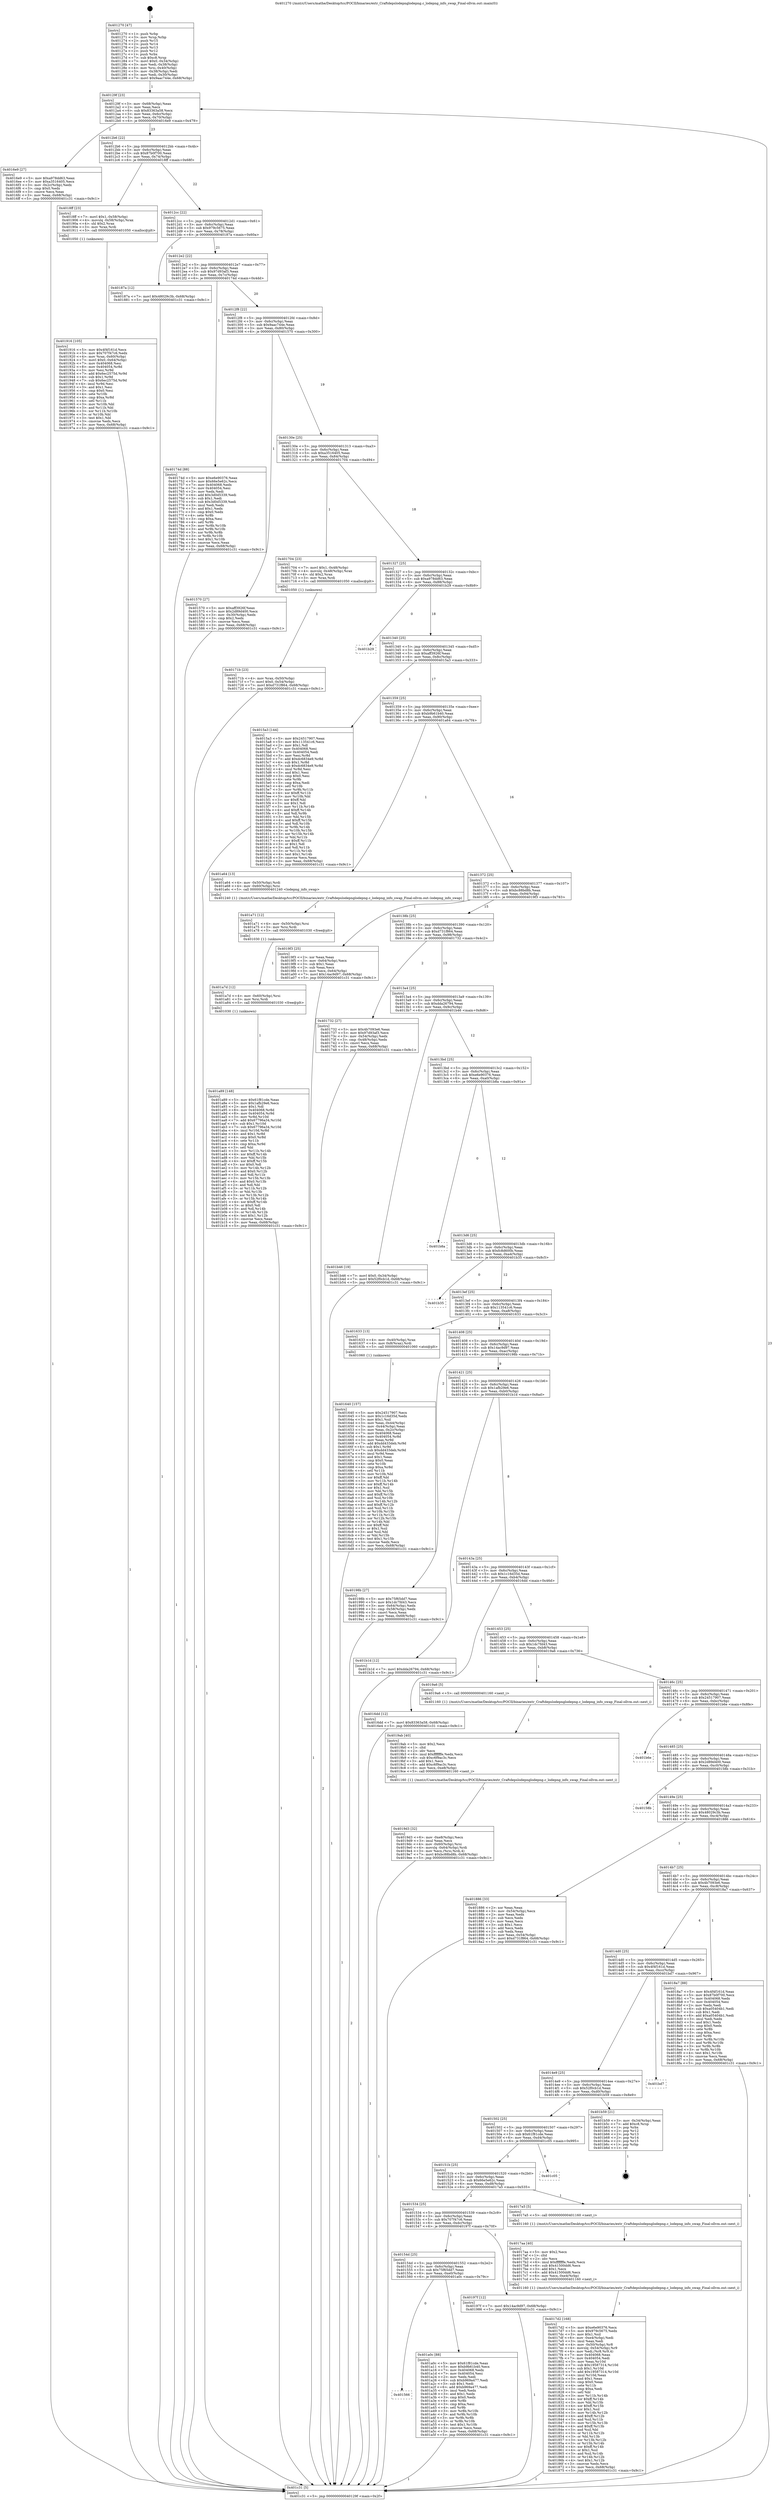 digraph "0x401270" {
  label = "0x401270 (/mnt/c/Users/mathe/Desktop/tcc/POCII/binaries/extr_Craftdepslodepnglodepng.c_lodepng_info_swap_Final-ollvm.out::main(0))"
  labelloc = "t"
  node[shape=record]

  Entry [label="",width=0.3,height=0.3,shape=circle,fillcolor=black,style=filled]
  "0x40129f" [label="{
     0x40129f [23]\l
     | [instrs]\l
     &nbsp;&nbsp;0x40129f \<+3\>: mov -0x68(%rbp),%eax\l
     &nbsp;&nbsp;0x4012a2 \<+2\>: mov %eax,%ecx\l
     &nbsp;&nbsp;0x4012a4 \<+6\>: sub $0x83363a58,%ecx\l
     &nbsp;&nbsp;0x4012aa \<+3\>: mov %eax,-0x6c(%rbp)\l
     &nbsp;&nbsp;0x4012ad \<+3\>: mov %ecx,-0x70(%rbp)\l
     &nbsp;&nbsp;0x4012b0 \<+6\>: je 00000000004016e9 \<main+0x479\>\l
  }"]
  "0x4016e9" [label="{
     0x4016e9 [27]\l
     | [instrs]\l
     &nbsp;&nbsp;0x4016e9 \<+5\>: mov $0xa978dd63,%eax\l
     &nbsp;&nbsp;0x4016ee \<+5\>: mov $0xa3516405,%ecx\l
     &nbsp;&nbsp;0x4016f3 \<+3\>: mov -0x2c(%rbp),%edx\l
     &nbsp;&nbsp;0x4016f6 \<+3\>: cmp $0x0,%edx\l
     &nbsp;&nbsp;0x4016f9 \<+3\>: cmove %ecx,%eax\l
     &nbsp;&nbsp;0x4016fc \<+3\>: mov %eax,-0x68(%rbp)\l
     &nbsp;&nbsp;0x4016ff \<+5\>: jmp 0000000000401c31 \<main+0x9c1\>\l
  }"]
  "0x4012b6" [label="{
     0x4012b6 [22]\l
     | [instrs]\l
     &nbsp;&nbsp;0x4012b6 \<+5\>: jmp 00000000004012bb \<main+0x4b\>\l
     &nbsp;&nbsp;0x4012bb \<+3\>: mov -0x6c(%rbp),%eax\l
     &nbsp;&nbsp;0x4012be \<+5\>: sub $0x87b0f700,%eax\l
     &nbsp;&nbsp;0x4012c3 \<+3\>: mov %eax,-0x74(%rbp)\l
     &nbsp;&nbsp;0x4012c6 \<+6\>: je 00000000004018ff \<main+0x68f\>\l
  }"]
  Exit [label="",width=0.3,height=0.3,shape=circle,fillcolor=black,style=filled,peripheries=2]
  "0x4018ff" [label="{
     0x4018ff [23]\l
     | [instrs]\l
     &nbsp;&nbsp;0x4018ff \<+7\>: movl $0x1,-0x58(%rbp)\l
     &nbsp;&nbsp;0x401906 \<+4\>: movslq -0x58(%rbp),%rax\l
     &nbsp;&nbsp;0x40190a \<+4\>: shl $0x2,%rax\l
     &nbsp;&nbsp;0x40190e \<+3\>: mov %rax,%rdi\l
     &nbsp;&nbsp;0x401911 \<+5\>: call 0000000000401050 \<malloc@plt\>\l
     | [calls]\l
     &nbsp;&nbsp;0x401050 \{1\} (unknown)\l
  }"]
  "0x4012cc" [label="{
     0x4012cc [22]\l
     | [instrs]\l
     &nbsp;&nbsp;0x4012cc \<+5\>: jmp 00000000004012d1 \<main+0x61\>\l
     &nbsp;&nbsp;0x4012d1 \<+3\>: mov -0x6c(%rbp),%eax\l
     &nbsp;&nbsp;0x4012d4 \<+5\>: sub $0x979c5675,%eax\l
     &nbsp;&nbsp;0x4012d9 \<+3\>: mov %eax,-0x78(%rbp)\l
     &nbsp;&nbsp;0x4012dc \<+6\>: je 000000000040187a \<main+0x60a\>\l
  }"]
  "0x401a89" [label="{
     0x401a89 [148]\l
     | [instrs]\l
     &nbsp;&nbsp;0x401a89 \<+5\>: mov $0x61f81cde,%eax\l
     &nbsp;&nbsp;0x401a8e \<+5\>: mov $0x1afb29e6,%ecx\l
     &nbsp;&nbsp;0x401a93 \<+2\>: mov $0x1,%dl\l
     &nbsp;&nbsp;0x401a95 \<+8\>: mov 0x404068,%r8d\l
     &nbsp;&nbsp;0x401a9d \<+8\>: mov 0x404054,%r9d\l
     &nbsp;&nbsp;0x401aa5 \<+3\>: mov %r8d,%r10d\l
     &nbsp;&nbsp;0x401aa8 \<+7\>: add $0x67796a34,%r10d\l
     &nbsp;&nbsp;0x401aaf \<+4\>: sub $0x1,%r10d\l
     &nbsp;&nbsp;0x401ab3 \<+7\>: sub $0x67796a34,%r10d\l
     &nbsp;&nbsp;0x401aba \<+4\>: imul %r10d,%r8d\l
     &nbsp;&nbsp;0x401abe \<+4\>: and $0x1,%r8d\l
     &nbsp;&nbsp;0x401ac2 \<+4\>: cmp $0x0,%r8d\l
     &nbsp;&nbsp;0x401ac6 \<+4\>: sete %r11b\l
     &nbsp;&nbsp;0x401aca \<+4\>: cmp $0xa,%r9d\l
     &nbsp;&nbsp;0x401ace \<+3\>: setl %bl\l
     &nbsp;&nbsp;0x401ad1 \<+3\>: mov %r11b,%r14b\l
     &nbsp;&nbsp;0x401ad4 \<+4\>: xor $0xff,%r14b\l
     &nbsp;&nbsp;0x401ad8 \<+3\>: mov %bl,%r15b\l
     &nbsp;&nbsp;0x401adb \<+4\>: xor $0xff,%r15b\l
     &nbsp;&nbsp;0x401adf \<+3\>: xor $0x0,%dl\l
     &nbsp;&nbsp;0x401ae2 \<+3\>: mov %r14b,%r12b\l
     &nbsp;&nbsp;0x401ae5 \<+4\>: and $0x0,%r12b\l
     &nbsp;&nbsp;0x401ae9 \<+3\>: and %dl,%r11b\l
     &nbsp;&nbsp;0x401aec \<+3\>: mov %r15b,%r13b\l
     &nbsp;&nbsp;0x401aef \<+4\>: and $0x0,%r13b\l
     &nbsp;&nbsp;0x401af3 \<+2\>: and %dl,%bl\l
     &nbsp;&nbsp;0x401af5 \<+3\>: or %r11b,%r12b\l
     &nbsp;&nbsp;0x401af8 \<+3\>: or %bl,%r13b\l
     &nbsp;&nbsp;0x401afb \<+3\>: xor %r13b,%r12b\l
     &nbsp;&nbsp;0x401afe \<+3\>: or %r15b,%r14b\l
     &nbsp;&nbsp;0x401b01 \<+4\>: xor $0xff,%r14b\l
     &nbsp;&nbsp;0x401b05 \<+3\>: or $0x0,%dl\l
     &nbsp;&nbsp;0x401b08 \<+3\>: and %dl,%r14b\l
     &nbsp;&nbsp;0x401b0b \<+3\>: or %r14b,%r12b\l
     &nbsp;&nbsp;0x401b0e \<+4\>: test $0x1,%r12b\l
     &nbsp;&nbsp;0x401b12 \<+3\>: cmovne %ecx,%eax\l
     &nbsp;&nbsp;0x401b15 \<+3\>: mov %eax,-0x68(%rbp)\l
     &nbsp;&nbsp;0x401b18 \<+5\>: jmp 0000000000401c31 \<main+0x9c1\>\l
  }"]
  "0x40187a" [label="{
     0x40187a [12]\l
     | [instrs]\l
     &nbsp;&nbsp;0x40187a \<+7\>: movl $0x48029c3b,-0x68(%rbp)\l
     &nbsp;&nbsp;0x401881 \<+5\>: jmp 0000000000401c31 \<main+0x9c1\>\l
  }"]
  "0x4012e2" [label="{
     0x4012e2 [22]\l
     | [instrs]\l
     &nbsp;&nbsp;0x4012e2 \<+5\>: jmp 00000000004012e7 \<main+0x77\>\l
     &nbsp;&nbsp;0x4012e7 \<+3\>: mov -0x6c(%rbp),%eax\l
     &nbsp;&nbsp;0x4012ea \<+5\>: sub $0x97d93af3,%eax\l
     &nbsp;&nbsp;0x4012ef \<+3\>: mov %eax,-0x7c(%rbp)\l
     &nbsp;&nbsp;0x4012f2 \<+6\>: je 000000000040174d \<main+0x4dd\>\l
  }"]
  "0x401a7d" [label="{
     0x401a7d [12]\l
     | [instrs]\l
     &nbsp;&nbsp;0x401a7d \<+4\>: mov -0x60(%rbp),%rsi\l
     &nbsp;&nbsp;0x401a81 \<+3\>: mov %rsi,%rdi\l
     &nbsp;&nbsp;0x401a84 \<+5\>: call 0000000000401030 \<free@plt\>\l
     | [calls]\l
     &nbsp;&nbsp;0x401030 \{1\} (unknown)\l
  }"]
  "0x40174d" [label="{
     0x40174d [88]\l
     | [instrs]\l
     &nbsp;&nbsp;0x40174d \<+5\>: mov $0xe6e90376,%eax\l
     &nbsp;&nbsp;0x401752 \<+5\>: mov $0x66e5e62c,%ecx\l
     &nbsp;&nbsp;0x401757 \<+7\>: mov 0x404068,%edx\l
     &nbsp;&nbsp;0x40175e \<+7\>: mov 0x404054,%esi\l
     &nbsp;&nbsp;0x401765 \<+2\>: mov %edx,%edi\l
     &nbsp;&nbsp;0x401767 \<+6\>: add $0x3d0d5339,%edi\l
     &nbsp;&nbsp;0x40176d \<+3\>: sub $0x1,%edi\l
     &nbsp;&nbsp;0x401770 \<+6\>: sub $0x3d0d5339,%edi\l
     &nbsp;&nbsp;0x401776 \<+3\>: imul %edi,%edx\l
     &nbsp;&nbsp;0x401779 \<+3\>: and $0x1,%edx\l
     &nbsp;&nbsp;0x40177c \<+3\>: cmp $0x0,%edx\l
     &nbsp;&nbsp;0x40177f \<+4\>: sete %r8b\l
     &nbsp;&nbsp;0x401783 \<+3\>: cmp $0xa,%esi\l
     &nbsp;&nbsp;0x401786 \<+4\>: setl %r9b\l
     &nbsp;&nbsp;0x40178a \<+3\>: mov %r8b,%r10b\l
     &nbsp;&nbsp;0x40178d \<+3\>: and %r9b,%r10b\l
     &nbsp;&nbsp;0x401790 \<+3\>: xor %r9b,%r8b\l
     &nbsp;&nbsp;0x401793 \<+3\>: or %r8b,%r10b\l
     &nbsp;&nbsp;0x401796 \<+4\>: test $0x1,%r10b\l
     &nbsp;&nbsp;0x40179a \<+3\>: cmovne %ecx,%eax\l
     &nbsp;&nbsp;0x40179d \<+3\>: mov %eax,-0x68(%rbp)\l
     &nbsp;&nbsp;0x4017a0 \<+5\>: jmp 0000000000401c31 \<main+0x9c1\>\l
  }"]
  "0x4012f8" [label="{
     0x4012f8 [22]\l
     | [instrs]\l
     &nbsp;&nbsp;0x4012f8 \<+5\>: jmp 00000000004012fd \<main+0x8d\>\l
     &nbsp;&nbsp;0x4012fd \<+3\>: mov -0x6c(%rbp),%eax\l
     &nbsp;&nbsp;0x401300 \<+5\>: sub $0x9aac744e,%eax\l
     &nbsp;&nbsp;0x401305 \<+3\>: mov %eax,-0x80(%rbp)\l
     &nbsp;&nbsp;0x401308 \<+6\>: je 0000000000401570 \<main+0x300\>\l
  }"]
  "0x401a71" [label="{
     0x401a71 [12]\l
     | [instrs]\l
     &nbsp;&nbsp;0x401a71 \<+4\>: mov -0x50(%rbp),%rsi\l
     &nbsp;&nbsp;0x401a75 \<+3\>: mov %rsi,%rdi\l
     &nbsp;&nbsp;0x401a78 \<+5\>: call 0000000000401030 \<free@plt\>\l
     | [calls]\l
     &nbsp;&nbsp;0x401030 \{1\} (unknown)\l
  }"]
  "0x401570" [label="{
     0x401570 [27]\l
     | [instrs]\l
     &nbsp;&nbsp;0x401570 \<+5\>: mov $0xaff3926f,%eax\l
     &nbsp;&nbsp;0x401575 \<+5\>: mov $0x2d89d400,%ecx\l
     &nbsp;&nbsp;0x40157a \<+3\>: mov -0x30(%rbp),%edx\l
     &nbsp;&nbsp;0x40157d \<+3\>: cmp $0x2,%edx\l
     &nbsp;&nbsp;0x401580 \<+3\>: cmovne %ecx,%eax\l
     &nbsp;&nbsp;0x401583 \<+3\>: mov %eax,-0x68(%rbp)\l
     &nbsp;&nbsp;0x401586 \<+5\>: jmp 0000000000401c31 \<main+0x9c1\>\l
  }"]
  "0x40130e" [label="{
     0x40130e [25]\l
     | [instrs]\l
     &nbsp;&nbsp;0x40130e \<+5\>: jmp 0000000000401313 \<main+0xa3\>\l
     &nbsp;&nbsp;0x401313 \<+3\>: mov -0x6c(%rbp),%eax\l
     &nbsp;&nbsp;0x401316 \<+5\>: sub $0xa3516405,%eax\l
     &nbsp;&nbsp;0x40131b \<+6\>: mov %eax,-0x84(%rbp)\l
     &nbsp;&nbsp;0x401321 \<+6\>: je 0000000000401704 \<main+0x494\>\l
  }"]
  "0x401c31" [label="{
     0x401c31 [5]\l
     | [instrs]\l
     &nbsp;&nbsp;0x401c31 \<+5\>: jmp 000000000040129f \<main+0x2f\>\l
  }"]
  "0x401270" [label="{
     0x401270 [47]\l
     | [instrs]\l
     &nbsp;&nbsp;0x401270 \<+1\>: push %rbp\l
     &nbsp;&nbsp;0x401271 \<+3\>: mov %rsp,%rbp\l
     &nbsp;&nbsp;0x401274 \<+2\>: push %r15\l
     &nbsp;&nbsp;0x401276 \<+2\>: push %r14\l
     &nbsp;&nbsp;0x401278 \<+2\>: push %r13\l
     &nbsp;&nbsp;0x40127a \<+2\>: push %r12\l
     &nbsp;&nbsp;0x40127c \<+1\>: push %rbx\l
     &nbsp;&nbsp;0x40127d \<+7\>: sub $0xc8,%rsp\l
     &nbsp;&nbsp;0x401284 \<+7\>: movl $0x0,-0x34(%rbp)\l
     &nbsp;&nbsp;0x40128b \<+3\>: mov %edi,-0x38(%rbp)\l
     &nbsp;&nbsp;0x40128e \<+4\>: mov %rsi,-0x40(%rbp)\l
     &nbsp;&nbsp;0x401292 \<+3\>: mov -0x38(%rbp),%edi\l
     &nbsp;&nbsp;0x401295 \<+3\>: mov %edi,-0x30(%rbp)\l
     &nbsp;&nbsp;0x401298 \<+7\>: movl $0x9aac744e,-0x68(%rbp)\l
  }"]
  "0x401566" [label="{
     0x401566\l
  }", style=dashed]
  "0x401704" [label="{
     0x401704 [23]\l
     | [instrs]\l
     &nbsp;&nbsp;0x401704 \<+7\>: movl $0x1,-0x48(%rbp)\l
     &nbsp;&nbsp;0x40170b \<+4\>: movslq -0x48(%rbp),%rax\l
     &nbsp;&nbsp;0x40170f \<+4\>: shl $0x2,%rax\l
     &nbsp;&nbsp;0x401713 \<+3\>: mov %rax,%rdi\l
     &nbsp;&nbsp;0x401716 \<+5\>: call 0000000000401050 \<malloc@plt\>\l
     | [calls]\l
     &nbsp;&nbsp;0x401050 \{1\} (unknown)\l
  }"]
  "0x401327" [label="{
     0x401327 [25]\l
     | [instrs]\l
     &nbsp;&nbsp;0x401327 \<+5\>: jmp 000000000040132c \<main+0xbc\>\l
     &nbsp;&nbsp;0x40132c \<+3\>: mov -0x6c(%rbp),%eax\l
     &nbsp;&nbsp;0x40132f \<+5\>: sub $0xa978dd63,%eax\l
     &nbsp;&nbsp;0x401334 \<+6\>: mov %eax,-0x88(%rbp)\l
     &nbsp;&nbsp;0x40133a \<+6\>: je 0000000000401b29 \<main+0x8b9\>\l
  }"]
  "0x401a0c" [label="{
     0x401a0c [88]\l
     | [instrs]\l
     &nbsp;&nbsp;0x401a0c \<+5\>: mov $0x61f81cde,%eax\l
     &nbsp;&nbsp;0x401a11 \<+5\>: mov $0xb9b61b40,%ecx\l
     &nbsp;&nbsp;0x401a16 \<+7\>: mov 0x404068,%edx\l
     &nbsp;&nbsp;0x401a1d \<+7\>: mov 0x404054,%esi\l
     &nbsp;&nbsp;0x401a24 \<+2\>: mov %edx,%edi\l
     &nbsp;&nbsp;0x401a26 \<+6\>: sub $0xb969a477,%edi\l
     &nbsp;&nbsp;0x401a2c \<+3\>: sub $0x1,%edi\l
     &nbsp;&nbsp;0x401a2f \<+6\>: add $0xb969a477,%edi\l
     &nbsp;&nbsp;0x401a35 \<+3\>: imul %edi,%edx\l
     &nbsp;&nbsp;0x401a38 \<+3\>: and $0x1,%edx\l
     &nbsp;&nbsp;0x401a3b \<+3\>: cmp $0x0,%edx\l
     &nbsp;&nbsp;0x401a3e \<+4\>: sete %r8b\l
     &nbsp;&nbsp;0x401a42 \<+3\>: cmp $0xa,%esi\l
     &nbsp;&nbsp;0x401a45 \<+4\>: setl %r9b\l
     &nbsp;&nbsp;0x401a49 \<+3\>: mov %r8b,%r10b\l
     &nbsp;&nbsp;0x401a4c \<+3\>: and %r9b,%r10b\l
     &nbsp;&nbsp;0x401a4f \<+3\>: xor %r9b,%r8b\l
     &nbsp;&nbsp;0x401a52 \<+3\>: or %r8b,%r10b\l
     &nbsp;&nbsp;0x401a55 \<+4\>: test $0x1,%r10b\l
     &nbsp;&nbsp;0x401a59 \<+3\>: cmovne %ecx,%eax\l
     &nbsp;&nbsp;0x401a5c \<+3\>: mov %eax,-0x68(%rbp)\l
     &nbsp;&nbsp;0x401a5f \<+5\>: jmp 0000000000401c31 \<main+0x9c1\>\l
  }"]
  "0x401b29" [label="{
     0x401b29\l
  }", style=dashed]
  "0x401340" [label="{
     0x401340 [25]\l
     | [instrs]\l
     &nbsp;&nbsp;0x401340 \<+5\>: jmp 0000000000401345 \<main+0xd5\>\l
     &nbsp;&nbsp;0x401345 \<+3\>: mov -0x6c(%rbp),%eax\l
     &nbsp;&nbsp;0x401348 \<+5\>: sub $0xaff3926f,%eax\l
     &nbsp;&nbsp;0x40134d \<+6\>: mov %eax,-0x8c(%rbp)\l
     &nbsp;&nbsp;0x401353 \<+6\>: je 00000000004015a3 \<main+0x333\>\l
  }"]
  "0x4019d3" [label="{
     0x4019d3 [32]\l
     | [instrs]\l
     &nbsp;&nbsp;0x4019d3 \<+6\>: mov -0xe8(%rbp),%ecx\l
     &nbsp;&nbsp;0x4019d9 \<+3\>: imul %eax,%ecx\l
     &nbsp;&nbsp;0x4019dc \<+4\>: mov -0x60(%rbp),%rsi\l
     &nbsp;&nbsp;0x4019e0 \<+4\>: movslq -0x64(%rbp),%rdi\l
     &nbsp;&nbsp;0x4019e4 \<+3\>: mov %ecx,(%rsi,%rdi,4)\l
     &nbsp;&nbsp;0x4019e7 \<+7\>: movl $0xbc88bd8b,-0x68(%rbp)\l
     &nbsp;&nbsp;0x4019ee \<+5\>: jmp 0000000000401c31 \<main+0x9c1\>\l
  }"]
  "0x4015a3" [label="{
     0x4015a3 [144]\l
     | [instrs]\l
     &nbsp;&nbsp;0x4015a3 \<+5\>: mov $0x24517907,%eax\l
     &nbsp;&nbsp;0x4015a8 \<+5\>: mov $0x113541c6,%ecx\l
     &nbsp;&nbsp;0x4015ad \<+2\>: mov $0x1,%dl\l
     &nbsp;&nbsp;0x4015af \<+7\>: mov 0x404068,%esi\l
     &nbsp;&nbsp;0x4015b6 \<+7\>: mov 0x404054,%edi\l
     &nbsp;&nbsp;0x4015bd \<+3\>: mov %esi,%r8d\l
     &nbsp;&nbsp;0x4015c0 \<+7\>: add $0xdc6834e9,%r8d\l
     &nbsp;&nbsp;0x4015c7 \<+4\>: sub $0x1,%r8d\l
     &nbsp;&nbsp;0x4015cb \<+7\>: sub $0xdc6834e9,%r8d\l
     &nbsp;&nbsp;0x4015d2 \<+4\>: imul %r8d,%esi\l
     &nbsp;&nbsp;0x4015d6 \<+3\>: and $0x1,%esi\l
     &nbsp;&nbsp;0x4015d9 \<+3\>: cmp $0x0,%esi\l
     &nbsp;&nbsp;0x4015dc \<+4\>: sete %r9b\l
     &nbsp;&nbsp;0x4015e0 \<+3\>: cmp $0xa,%edi\l
     &nbsp;&nbsp;0x4015e3 \<+4\>: setl %r10b\l
     &nbsp;&nbsp;0x4015e7 \<+3\>: mov %r9b,%r11b\l
     &nbsp;&nbsp;0x4015ea \<+4\>: xor $0xff,%r11b\l
     &nbsp;&nbsp;0x4015ee \<+3\>: mov %r10b,%bl\l
     &nbsp;&nbsp;0x4015f1 \<+3\>: xor $0xff,%bl\l
     &nbsp;&nbsp;0x4015f4 \<+3\>: xor $0x1,%dl\l
     &nbsp;&nbsp;0x4015f7 \<+3\>: mov %r11b,%r14b\l
     &nbsp;&nbsp;0x4015fa \<+4\>: and $0xff,%r14b\l
     &nbsp;&nbsp;0x4015fe \<+3\>: and %dl,%r9b\l
     &nbsp;&nbsp;0x401601 \<+3\>: mov %bl,%r15b\l
     &nbsp;&nbsp;0x401604 \<+4\>: and $0xff,%r15b\l
     &nbsp;&nbsp;0x401608 \<+3\>: and %dl,%r10b\l
     &nbsp;&nbsp;0x40160b \<+3\>: or %r9b,%r14b\l
     &nbsp;&nbsp;0x40160e \<+3\>: or %r10b,%r15b\l
     &nbsp;&nbsp;0x401611 \<+3\>: xor %r15b,%r14b\l
     &nbsp;&nbsp;0x401614 \<+3\>: or %bl,%r11b\l
     &nbsp;&nbsp;0x401617 \<+4\>: xor $0xff,%r11b\l
     &nbsp;&nbsp;0x40161b \<+3\>: or $0x1,%dl\l
     &nbsp;&nbsp;0x40161e \<+3\>: and %dl,%r11b\l
     &nbsp;&nbsp;0x401621 \<+3\>: or %r11b,%r14b\l
     &nbsp;&nbsp;0x401624 \<+4\>: test $0x1,%r14b\l
     &nbsp;&nbsp;0x401628 \<+3\>: cmovne %ecx,%eax\l
     &nbsp;&nbsp;0x40162b \<+3\>: mov %eax,-0x68(%rbp)\l
     &nbsp;&nbsp;0x40162e \<+5\>: jmp 0000000000401c31 \<main+0x9c1\>\l
  }"]
  "0x401359" [label="{
     0x401359 [25]\l
     | [instrs]\l
     &nbsp;&nbsp;0x401359 \<+5\>: jmp 000000000040135e \<main+0xee\>\l
     &nbsp;&nbsp;0x40135e \<+3\>: mov -0x6c(%rbp),%eax\l
     &nbsp;&nbsp;0x401361 \<+5\>: sub $0xb9b61b40,%eax\l
     &nbsp;&nbsp;0x401366 \<+6\>: mov %eax,-0x90(%rbp)\l
     &nbsp;&nbsp;0x40136c \<+6\>: je 0000000000401a64 \<main+0x7f4\>\l
  }"]
  "0x4019ab" [label="{
     0x4019ab [40]\l
     | [instrs]\l
     &nbsp;&nbsp;0x4019ab \<+5\>: mov $0x2,%ecx\l
     &nbsp;&nbsp;0x4019b0 \<+1\>: cltd\l
     &nbsp;&nbsp;0x4019b1 \<+2\>: idiv %ecx\l
     &nbsp;&nbsp;0x4019b3 \<+6\>: imul $0xfffffffe,%edx,%ecx\l
     &nbsp;&nbsp;0x4019b9 \<+6\>: sub $0xc6f9ac3c,%ecx\l
     &nbsp;&nbsp;0x4019bf \<+3\>: add $0x1,%ecx\l
     &nbsp;&nbsp;0x4019c2 \<+6\>: add $0xc6f9ac3c,%ecx\l
     &nbsp;&nbsp;0x4019c8 \<+6\>: mov %ecx,-0xe8(%rbp)\l
     &nbsp;&nbsp;0x4019ce \<+5\>: call 0000000000401160 \<next_i\>\l
     | [calls]\l
     &nbsp;&nbsp;0x401160 \{1\} (/mnt/c/Users/mathe/Desktop/tcc/POCII/binaries/extr_Craftdepslodepnglodepng.c_lodepng_info_swap_Final-ollvm.out::next_i)\l
  }"]
  "0x401a64" [label="{
     0x401a64 [13]\l
     | [instrs]\l
     &nbsp;&nbsp;0x401a64 \<+4\>: mov -0x50(%rbp),%rdi\l
     &nbsp;&nbsp;0x401a68 \<+4\>: mov -0x60(%rbp),%rsi\l
     &nbsp;&nbsp;0x401a6c \<+5\>: call 0000000000401240 \<lodepng_info_swap\>\l
     | [calls]\l
     &nbsp;&nbsp;0x401240 \{1\} (/mnt/c/Users/mathe/Desktop/tcc/POCII/binaries/extr_Craftdepslodepnglodepng.c_lodepng_info_swap_Final-ollvm.out::lodepng_info_swap)\l
  }"]
  "0x401372" [label="{
     0x401372 [25]\l
     | [instrs]\l
     &nbsp;&nbsp;0x401372 \<+5\>: jmp 0000000000401377 \<main+0x107\>\l
     &nbsp;&nbsp;0x401377 \<+3\>: mov -0x6c(%rbp),%eax\l
     &nbsp;&nbsp;0x40137a \<+5\>: sub $0xbc88bd8b,%eax\l
     &nbsp;&nbsp;0x40137f \<+6\>: mov %eax,-0x94(%rbp)\l
     &nbsp;&nbsp;0x401385 \<+6\>: je 00000000004019f3 \<main+0x783\>\l
  }"]
  "0x40154d" [label="{
     0x40154d [25]\l
     | [instrs]\l
     &nbsp;&nbsp;0x40154d \<+5\>: jmp 0000000000401552 \<main+0x2e2\>\l
     &nbsp;&nbsp;0x401552 \<+3\>: mov -0x6c(%rbp),%eax\l
     &nbsp;&nbsp;0x401555 \<+5\>: sub $0x75f65dd7,%eax\l
     &nbsp;&nbsp;0x40155a \<+6\>: mov %eax,-0xe0(%rbp)\l
     &nbsp;&nbsp;0x401560 \<+6\>: je 0000000000401a0c \<main+0x79c\>\l
  }"]
  "0x4019f3" [label="{
     0x4019f3 [25]\l
     | [instrs]\l
     &nbsp;&nbsp;0x4019f3 \<+2\>: xor %eax,%eax\l
     &nbsp;&nbsp;0x4019f5 \<+3\>: mov -0x64(%rbp),%ecx\l
     &nbsp;&nbsp;0x4019f8 \<+3\>: sub $0x1,%eax\l
     &nbsp;&nbsp;0x4019fb \<+2\>: sub %eax,%ecx\l
     &nbsp;&nbsp;0x4019fd \<+3\>: mov %ecx,-0x64(%rbp)\l
     &nbsp;&nbsp;0x401a00 \<+7\>: movl $0x14ac9d97,-0x68(%rbp)\l
     &nbsp;&nbsp;0x401a07 \<+5\>: jmp 0000000000401c31 \<main+0x9c1\>\l
  }"]
  "0x40138b" [label="{
     0x40138b [25]\l
     | [instrs]\l
     &nbsp;&nbsp;0x40138b \<+5\>: jmp 0000000000401390 \<main+0x120\>\l
     &nbsp;&nbsp;0x401390 \<+3\>: mov -0x6c(%rbp),%eax\l
     &nbsp;&nbsp;0x401393 \<+5\>: sub $0xd731f864,%eax\l
     &nbsp;&nbsp;0x401398 \<+6\>: mov %eax,-0x98(%rbp)\l
     &nbsp;&nbsp;0x40139e \<+6\>: je 0000000000401732 \<main+0x4c2\>\l
  }"]
  "0x40197f" [label="{
     0x40197f [12]\l
     | [instrs]\l
     &nbsp;&nbsp;0x40197f \<+7\>: movl $0x14ac9d97,-0x68(%rbp)\l
     &nbsp;&nbsp;0x401986 \<+5\>: jmp 0000000000401c31 \<main+0x9c1\>\l
  }"]
  "0x401732" [label="{
     0x401732 [27]\l
     | [instrs]\l
     &nbsp;&nbsp;0x401732 \<+5\>: mov $0x4b7093e6,%eax\l
     &nbsp;&nbsp;0x401737 \<+5\>: mov $0x97d93af3,%ecx\l
     &nbsp;&nbsp;0x40173c \<+3\>: mov -0x54(%rbp),%edx\l
     &nbsp;&nbsp;0x40173f \<+3\>: cmp -0x48(%rbp),%edx\l
     &nbsp;&nbsp;0x401742 \<+3\>: cmovl %ecx,%eax\l
     &nbsp;&nbsp;0x401745 \<+3\>: mov %eax,-0x68(%rbp)\l
     &nbsp;&nbsp;0x401748 \<+5\>: jmp 0000000000401c31 \<main+0x9c1\>\l
  }"]
  "0x4013a4" [label="{
     0x4013a4 [25]\l
     | [instrs]\l
     &nbsp;&nbsp;0x4013a4 \<+5\>: jmp 00000000004013a9 \<main+0x139\>\l
     &nbsp;&nbsp;0x4013a9 \<+3\>: mov -0x6c(%rbp),%eax\l
     &nbsp;&nbsp;0x4013ac \<+5\>: sub $0xdda26794,%eax\l
     &nbsp;&nbsp;0x4013b1 \<+6\>: mov %eax,-0x9c(%rbp)\l
     &nbsp;&nbsp;0x4013b7 \<+6\>: je 0000000000401b46 \<main+0x8d6\>\l
  }"]
  "0x401916" [label="{
     0x401916 [105]\l
     | [instrs]\l
     &nbsp;&nbsp;0x401916 \<+5\>: mov $0x4f4f161d,%ecx\l
     &nbsp;&nbsp;0x40191b \<+5\>: mov $0x707f47c6,%edx\l
     &nbsp;&nbsp;0x401920 \<+4\>: mov %rax,-0x60(%rbp)\l
     &nbsp;&nbsp;0x401924 \<+7\>: movl $0x0,-0x64(%rbp)\l
     &nbsp;&nbsp;0x40192b \<+7\>: mov 0x404068,%esi\l
     &nbsp;&nbsp;0x401932 \<+8\>: mov 0x404054,%r8d\l
     &nbsp;&nbsp;0x40193a \<+3\>: mov %esi,%r9d\l
     &nbsp;&nbsp;0x40193d \<+7\>: add $0x6ec2575d,%r9d\l
     &nbsp;&nbsp;0x401944 \<+4\>: sub $0x1,%r9d\l
     &nbsp;&nbsp;0x401948 \<+7\>: sub $0x6ec2575d,%r9d\l
     &nbsp;&nbsp;0x40194f \<+4\>: imul %r9d,%esi\l
     &nbsp;&nbsp;0x401953 \<+3\>: and $0x1,%esi\l
     &nbsp;&nbsp;0x401956 \<+3\>: cmp $0x0,%esi\l
     &nbsp;&nbsp;0x401959 \<+4\>: sete %r10b\l
     &nbsp;&nbsp;0x40195d \<+4\>: cmp $0xa,%r8d\l
     &nbsp;&nbsp;0x401961 \<+4\>: setl %r11b\l
     &nbsp;&nbsp;0x401965 \<+3\>: mov %r10b,%bl\l
     &nbsp;&nbsp;0x401968 \<+3\>: and %r11b,%bl\l
     &nbsp;&nbsp;0x40196b \<+3\>: xor %r11b,%r10b\l
     &nbsp;&nbsp;0x40196e \<+3\>: or %r10b,%bl\l
     &nbsp;&nbsp;0x401971 \<+3\>: test $0x1,%bl\l
     &nbsp;&nbsp;0x401974 \<+3\>: cmovne %edx,%ecx\l
     &nbsp;&nbsp;0x401977 \<+3\>: mov %ecx,-0x68(%rbp)\l
     &nbsp;&nbsp;0x40197a \<+5\>: jmp 0000000000401c31 \<main+0x9c1\>\l
  }"]
  "0x401b46" [label="{
     0x401b46 [19]\l
     | [instrs]\l
     &nbsp;&nbsp;0x401b46 \<+7\>: movl $0x0,-0x34(%rbp)\l
     &nbsp;&nbsp;0x401b4d \<+7\>: movl $0x52f0cb1d,-0x68(%rbp)\l
     &nbsp;&nbsp;0x401b54 \<+5\>: jmp 0000000000401c31 \<main+0x9c1\>\l
  }"]
  "0x4013bd" [label="{
     0x4013bd [25]\l
     | [instrs]\l
     &nbsp;&nbsp;0x4013bd \<+5\>: jmp 00000000004013c2 \<main+0x152\>\l
     &nbsp;&nbsp;0x4013c2 \<+3\>: mov -0x6c(%rbp),%eax\l
     &nbsp;&nbsp;0x4013c5 \<+5\>: sub $0xe6e90376,%eax\l
     &nbsp;&nbsp;0x4013ca \<+6\>: mov %eax,-0xa0(%rbp)\l
     &nbsp;&nbsp;0x4013d0 \<+6\>: je 0000000000401b8a \<main+0x91a\>\l
  }"]
  "0x4017d2" [label="{
     0x4017d2 [168]\l
     | [instrs]\l
     &nbsp;&nbsp;0x4017d2 \<+5\>: mov $0xe6e90376,%ecx\l
     &nbsp;&nbsp;0x4017d7 \<+5\>: mov $0x979c5675,%edx\l
     &nbsp;&nbsp;0x4017dc \<+3\>: mov $0x1,%sil\l
     &nbsp;&nbsp;0x4017df \<+6\>: mov -0xe4(%rbp),%edi\l
     &nbsp;&nbsp;0x4017e5 \<+3\>: imul %eax,%edi\l
     &nbsp;&nbsp;0x4017e8 \<+4\>: mov -0x50(%rbp),%r8\l
     &nbsp;&nbsp;0x4017ec \<+4\>: movslq -0x54(%rbp),%r9\l
     &nbsp;&nbsp;0x4017f0 \<+4\>: mov %edi,(%r8,%r9,4)\l
     &nbsp;&nbsp;0x4017f4 \<+7\>: mov 0x404068,%eax\l
     &nbsp;&nbsp;0x4017fb \<+7\>: mov 0x404054,%edi\l
     &nbsp;&nbsp;0x401802 \<+3\>: mov %eax,%r10d\l
     &nbsp;&nbsp;0x401805 \<+7\>: sub $0x19587314,%r10d\l
     &nbsp;&nbsp;0x40180c \<+4\>: sub $0x1,%r10d\l
     &nbsp;&nbsp;0x401810 \<+7\>: add $0x19587314,%r10d\l
     &nbsp;&nbsp;0x401817 \<+4\>: imul %r10d,%eax\l
     &nbsp;&nbsp;0x40181b \<+3\>: and $0x1,%eax\l
     &nbsp;&nbsp;0x40181e \<+3\>: cmp $0x0,%eax\l
     &nbsp;&nbsp;0x401821 \<+4\>: sete %r11b\l
     &nbsp;&nbsp;0x401825 \<+3\>: cmp $0xa,%edi\l
     &nbsp;&nbsp;0x401828 \<+3\>: setl %bl\l
     &nbsp;&nbsp;0x40182b \<+3\>: mov %r11b,%r14b\l
     &nbsp;&nbsp;0x40182e \<+4\>: xor $0xff,%r14b\l
     &nbsp;&nbsp;0x401832 \<+3\>: mov %bl,%r15b\l
     &nbsp;&nbsp;0x401835 \<+4\>: xor $0xff,%r15b\l
     &nbsp;&nbsp;0x401839 \<+4\>: xor $0x1,%sil\l
     &nbsp;&nbsp;0x40183d \<+3\>: mov %r14b,%r12b\l
     &nbsp;&nbsp;0x401840 \<+4\>: and $0xff,%r12b\l
     &nbsp;&nbsp;0x401844 \<+3\>: and %sil,%r11b\l
     &nbsp;&nbsp;0x401847 \<+3\>: mov %r15b,%r13b\l
     &nbsp;&nbsp;0x40184a \<+4\>: and $0xff,%r13b\l
     &nbsp;&nbsp;0x40184e \<+3\>: and %sil,%bl\l
     &nbsp;&nbsp;0x401851 \<+3\>: or %r11b,%r12b\l
     &nbsp;&nbsp;0x401854 \<+3\>: or %bl,%r13b\l
     &nbsp;&nbsp;0x401857 \<+3\>: xor %r13b,%r12b\l
     &nbsp;&nbsp;0x40185a \<+3\>: or %r15b,%r14b\l
     &nbsp;&nbsp;0x40185d \<+4\>: xor $0xff,%r14b\l
     &nbsp;&nbsp;0x401861 \<+4\>: or $0x1,%sil\l
     &nbsp;&nbsp;0x401865 \<+3\>: and %sil,%r14b\l
     &nbsp;&nbsp;0x401868 \<+3\>: or %r14b,%r12b\l
     &nbsp;&nbsp;0x40186b \<+4\>: test $0x1,%r12b\l
     &nbsp;&nbsp;0x40186f \<+3\>: cmovne %edx,%ecx\l
     &nbsp;&nbsp;0x401872 \<+3\>: mov %ecx,-0x68(%rbp)\l
     &nbsp;&nbsp;0x401875 \<+5\>: jmp 0000000000401c31 \<main+0x9c1\>\l
  }"]
  "0x401b8a" [label="{
     0x401b8a\l
  }", style=dashed]
  "0x4013d6" [label="{
     0x4013d6 [25]\l
     | [instrs]\l
     &nbsp;&nbsp;0x4013d6 \<+5\>: jmp 00000000004013db \<main+0x16b\>\l
     &nbsp;&nbsp;0x4013db \<+3\>: mov -0x6c(%rbp),%eax\l
     &nbsp;&nbsp;0x4013de \<+5\>: sub $0xfc8d600b,%eax\l
     &nbsp;&nbsp;0x4013e3 \<+6\>: mov %eax,-0xa4(%rbp)\l
     &nbsp;&nbsp;0x4013e9 \<+6\>: je 0000000000401b35 \<main+0x8c5\>\l
  }"]
  "0x4017aa" [label="{
     0x4017aa [40]\l
     | [instrs]\l
     &nbsp;&nbsp;0x4017aa \<+5\>: mov $0x2,%ecx\l
     &nbsp;&nbsp;0x4017af \<+1\>: cltd\l
     &nbsp;&nbsp;0x4017b0 \<+2\>: idiv %ecx\l
     &nbsp;&nbsp;0x4017b2 \<+6\>: imul $0xfffffffe,%edx,%ecx\l
     &nbsp;&nbsp;0x4017b8 \<+6\>: sub $0x41500dd6,%ecx\l
     &nbsp;&nbsp;0x4017be \<+3\>: add $0x1,%ecx\l
     &nbsp;&nbsp;0x4017c1 \<+6\>: add $0x41500dd6,%ecx\l
     &nbsp;&nbsp;0x4017c7 \<+6\>: mov %ecx,-0xe4(%rbp)\l
     &nbsp;&nbsp;0x4017cd \<+5\>: call 0000000000401160 \<next_i\>\l
     | [calls]\l
     &nbsp;&nbsp;0x401160 \{1\} (/mnt/c/Users/mathe/Desktop/tcc/POCII/binaries/extr_Craftdepslodepnglodepng.c_lodepng_info_swap_Final-ollvm.out::next_i)\l
  }"]
  "0x401b35" [label="{
     0x401b35\l
  }", style=dashed]
  "0x4013ef" [label="{
     0x4013ef [25]\l
     | [instrs]\l
     &nbsp;&nbsp;0x4013ef \<+5\>: jmp 00000000004013f4 \<main+0x184\>\l
     &nbsp;&nbsp;0x4013f4 \<+3\>: mov -0x6c(%rbp),%eax\l
     &nbsp;&nbsp;0x4013f7 \<+5\>: sub $0x113541c6,%eax\l
     &nbsp;&nbsp;0x4013fc \<+6\>: mov %eax,-0xa8(%rbp)\l
     &nbsp;&nbsp;0x401402 \<+6\>: je 0000000000401633 \<main+0x3c3\>\l
  }"]
  "0x401534" [label="{
     0x401534 [25]\l
     | [instrs]\l
     &nbsp;&nbsp;0x401534 \<+5\>: jmp 0000000000401539 \<main+0x2c9\>\l
     &nbsp;&nbsp;0x401539 \<+3\>: mov -0x6c(%rbp),%eax\l
     &nbsp;&nbsp;0x40153c \<+5\>: sub $0x707f47c6,%eax\l
     &nbsp;&nbsp;0x401541 \<+6\>: mov %eax,-0xdc(%rbp)\l
     &nbsp;&nbsp;0x401547 \<+6\>: je 000000000040197f \<main+0x70f\>\l
  }"]
  "0x401633" [label="{
     0x401633 [13]\l
     | [instrs]\l
     &nbsp;&nbsp;0x401633 \<+4\>: mov -0x40(%rbp),%rax\l
     &nbsp;&nbsp;0x401637 \<+4\>: mov 0x8(%rax),%rdi\l
     &nbsp;&nbsp;0x40163b \<+5\>: call 0000000000401060 \<atoi@plt\>\l
     | [calls]\l
     &nbsp;&nbsp;0x401060 \{1\} (unknown)\l
  }"]
  "0x401408" [label="{
     0x401408 [25]\l
     | [instrs]\l
     &nbsp;&nbsp;0x401408 \<+5\>: jmp 000000000040140d \<main+0x19d\>\l
     &nbsp;&nbsp;0x40140d \<+3\>: mov -0x6c(%rbp),%eax\l
     &nbsp;&nbsp;0x401410 \<+5\>: sub $0x14ac9d97,%eax\l
     &nbsp;&nbsp;0x401415 \<+6\>: mov %eax,-0xac(%rbp)\l
     &nbsp;&nbsp;0x40141b \<+6\>: je 000000000040198b \<main+0x71b\>\l
  }"]
  "0x401640" [label="{
     0x401640 [157]\l
     | [instrs]\l
     &nbsp;&nbsp;0x401640 \<+5\>: mov $0x24517907,%ecx\l
     &nbsp;&nbsp;0x401645 \<+5\>: mov $0x1c16d35d,%edx\l
     &nbsp;&nbsp;0x40164a \<+3\>: mov $0x1,%sil\l
     &nbsp;&nbsp;0x40164d \<+3\>: mov %eax,-0x44(%rbp)\l
     &nbsp;&nbsp;0x401650 \<+3\>: mov -0x44(%rbp),%eax\l
     &nbsp;&nbsp;0x401653 \<+3\>: mov %eax,-0x2c(%rbp)\l
     &nbsp;&nbsp;0x401656 \<+7\>: mov 0x404068,%eax\l
     &nbsp;&nbsp;0x40165d \<+8\>: mov 0x404054,%r8d\l
     &nbsp;&nbsp;0x401665 \<+3\>: mov %eax,%r9d\l
     &nbsp;&nbsp;0x401668 \<+7\>: add $0xdd433deb,%r9d\l
     &nbsp;&nbsp;0x40166f \<+4\>: sub $0x1,%r9d\l
     &nbsp;&nbsp;0x401673 \<+7\>: sub $0xdd433deb,%r9d\l
     &nbsp;&nbsp;0x40167a \<+4\>: imul %r9d,%eax\l
     &nbsp;&nbsp;0x40167e \<+3\>: and $0x1,%eax\l
     &nbsp;&nbsp;0x401681 \<+3\>: cmp $0x0,%eax\l
     &nbsp;&nbsp;0x401684 \<+4\>: sete %r10b\l
     &nbsp;&nbsp;0x401688 \<+4\>: cmp $0xa,%r8d\l
     &nbsp;&nbsp;0x40168c \<+4\>: setl %r11b\l
     &nbsp;&nbsp;0x401690 \<+3\>: mov %r10b,%bl\l
     &nbsp;&nbsp;0x401693 \<+3\>: xor $0xff,%bl\l
     &nbsp;&nbsp;0x401696 \<+3\>: mov %r11b,%r14b\l
     &nbsp;&nbsp;0x401699 \<+4\>: xor $0xff,%r14b\l
     &nbsp;&nbsp;0x40169d \<+4\>: xor $0x1,%sil\l
     &nbsp;&nbsp;0x4016a1 \<+3\>: mov %bl,%r15b\l
     &nbsp;&nbsp;0x4016a4 \<+4\>: and $0xff,%r15b\l
     &nbsp;&nbsp;0x4016a8 \<+3\>: and %sil,%r10b\l
     &nbsp;&nbsp;0x4016ab \<+3\>: mov %r14b,%r12b\l
     &nbsp;&nbsp;0x4016ae \<+4\>: and $0xff,%r12b\l
     &nbsp;&nbsp;0x4016b2 \<+3\>: and %sil,%r11b\l
     &nbsp;&nbsp;0x4016b5 \<+3\>: or %r10b,%r15b\l
     &nbsp;&nbsp;0x4016b8 \<+3\>: or %r11b,%r12b\l
     &nbsp;&nbsp;0x4016bb \<+3\>: xor %r12b,%r15b\l
     &nbsp;&nbsp;0x4016be \<+3\>: or %r14b,%bl\l
     &nbsp;&nbsp;0x4016c1 \<+3\>: xor $0xff,%bl\l
     &nbsp;&nbsp;0x4016c4 \<+4\>: or $0x1,%sil\l
     &nbsp;&nbsp;0x4016c8 \<+3\>: and %sil,%bl\l
     &nbsp;&nbsp;0x4016cb \<+3\>: or %bl,%r15b\l
     &nbsp;&nbsp;0x4016ce \<+4\>: test $0x1,%r15b\l
     &nbsp;&nbsp;0x4016d2 \<+3\>: cmovne %edx,%ecx\l
     &nbsp;&nbsp;0x4016d5 \<+3\>: mov %ecx,-0x68(%rbp)\l
     &nbsp;&nbsp;0x4016d8 \<+5\>: jmp 0000000000401c31 \<main+0x9c1\>\l
  }"]
  "0x4017a5" [label="{
     0x4017a5 [5]\l
     | [instrs]\l
     &nbsp;&nbsp;0x4017a5 \<+5\>: call 0000000000401160 \<next_i\>\l
     | [calls]\l
     &nbsp;&nbsp;0x401160 \{1\} (/mnt/c/Users/mathe/Desktop/tcc/POCII/binaries/extr_Craftdepslodepnglodepng.c_lodepng_info_swap_Final-ollvm.out::next_i)\l
  }"]
  "0x40198b" [label="{
     0x40198b [27]\l
     | [instrs]\l
     &nbsp;&nbsp;0x40198b \<+5\>: mov $0x75f65dd7,%eax\l
     &nbsp;&nbsp;0x401990 \<+5\>: mov $0x1dc7fd43,%ecx\l
     &nbsp;&nbsp;0x401995 \<+3\>: mov -0x64(%rbp),%edx\l
     &nbsp;&nbsp;0x401998 \<+3\>: cmp -0x58(%rbp),%edx\l
     &nbsp;&nbsp;0x40199b \<+3\>: cmovl %ecx,%eax\l
     &nbsp;&nbsp;0x40199e \<+3\>: mov %eax,-0x68(%rbp)\l
     &nbsp;&nbsp;0x4019a1 \<+5\>: jmp 0000000000401c31 \<main+0x9c1\>\l
  }"]
  "0x401421" [label="{
     0x401421 [25]\l
     | [instrs]\l
     &nbsp;&nbsp;0x401421 \<+5\>: jmp 0000000000401426 \<main+0x1b6\>\l
     &nbsp;&nbsp;0x401426 \<+3\>: mov -0x6c(%rbp),%eax\l
     &nbsp;&nbsp;0x401429 \<+5\>: sub $0x1afb29e6,%eax\l
     &nbsp;&nbsp;0x40142e \<+6\>: mov %eax,-0xb0(%rbp)\l
     &nbsp;&nbsp;0x401434 \<+6\>: je 0000000000401b1d \<main+0x8ad\>\l
  }"]
  "0x40151b" [label="{
     0x40151b [25]\l
     | [instrs]\l
     &nbsp;&nbsp;0x40151b \<+5\>: jmp 0000000000401520 \<main+0x2b0\>\l
     &nbsp;&nbsp;0x401520 \<+3\>: mov -0x6c(%rbp),%eax\l
     &nbsp;&nbsp;0x401523 \<+5\>: sub $0x66e5e62c,%eax\l
     &nbsp;&nbsp;0x401528 \<+6\>: mov %eax,-0xd8(%rbp)\l
     &nbsp;&nbsp;0x40152e \<+6\>: je 00000000004017a5 \<main+0x535\>\l
  }"]
  "0x401b1d" [label="{
     0x401b1d [12]\l
     | [instrs]\l
     &nbsp;&nbsp;0x401b1d \<+7\>: movl $0xdda26794,-0x68(%rbp)\l
     &nbsp;&nbsp;0x401b24 \<+5\>: jmp 0000000000401c31 \<main+0x9c1\>\l
  }"]
  "0x40143a" [label="{
     0x40143a [25]\l
     | [instrs]\l
     &nbsp;&nbsp;0x40143a \<+5\>: jmp 000000000040143f \<main+0x1cf\>\l
     &nbsp;&nbsp;0x40143f \<+3\>: mov -0x6c(%rbp),%eax\l
     &nbsp;&nbsp;0x401442 \<+5\>: sub $0x1c16d35d,%eax\l
     &nbsp;&nbsp;0x401447 \<+6\>: mov %eax,-0xb4(%rbp)\l
     &nbsp;&nbsp;0x40144d \<+6\>: je 00000000004016dd \<main+0x46d\>\l
  }"]
  "0x401c05" [label="{
     0x401c05\l
  }", style=dashed]
  "0x4016dd" [label="{
     0x4016dd [12]\l
     | [instrs]\l
     &nbsp;&nbsp;0x4016dd \<+7\>: movl $0x83363a58,-0x68(%rbp)\l
     &nbsp;&nbsp;0x4016e4 \<+5\>: jmp 0000000000401c31 \<main+0x9c1\>\l
  }"]
  "0x401453" [label="{
     0x401453 [25]\l
     | [instrs]\l
     &nbsp;&nbsp;0x401453 \<+5\>: jmp 0000000000401458 \<main+0x1e8\>\l
     &nbsp;&nbsp;0x401458 \<+3\>: mov -0x6c(%rbp),%eax\l
     &nbsp;&nbsp;0x40145b \<+5\>: sub $0x1dc7fd43,%eax\l
     &nbsp;&nbsp;0x401460 \<+6\>: mov %eax,-0xb8(%rbp)\l
     &nbsp;&nbsp;0x401466 \<+6\>: je 00000000004019a6 \<main+0x736\>\l
  }"]
  "0x40171b" [label="{
     0x40171b [23]\l
     | [instrs]\l
     &nbsp;&nbsp;0x40171b \<+4\>: mov %rax,-0x50(%rbp)\l
     &nbsp;&nbsp;0x40171f \<+7\>: movl $0x0,-0x54(%rbp)\l
     &nbsp;&nbsp;0x401726 \<+7\>: movl $0xd731f864,-0x68(%rbp)\l
     &nbsp;&nbsp;0x40172d \<+5\>: jmp 0000000000401c31 \<main+0x9c1\>\l
  }"]
  "0x401502" [label="{
     0x401502 [25]\l
     | [instrs]\l
     &nbsp;&nbsp;0x401502 \<+5\>: jmp 0000000000401507 \<main+0x297\>\l
     &nbsp;&nbsp;0x401507 \<+3\>: mov -0x6c(%rbp),%eax\l
     &nbsp;&nbsp;0x40150a \<+5\>: sub $0x61f81cde,%eax\l
     &nbsp;&nbsp;0x40150f \<+6\>: mov %eax,-0xd4(%rbp)\l
     &nbsp;&nbsp;0x401515 \<+6\>: je 0000000000401c05 \<main+0x995\>\l
  }"]
  "0x4019a6" [label="{
     0x4019a6 [5]\l
     | [instrs]\l
     &nbsp;&nbsp;0x4019a6 \<+5\>: call 0000000000401160 \<next_i\>\l
     | [calls]\l
     &nbsp;&nbsp;0x401160 \{1\} (/mnt/c/Users/mathe/Desktop/tcc/POCII/binaries/extr_Craftdepslodepnglodepng.c_lodepng_info_swap_Final-ollvm.out::next_i)\l
  }"]
  "0x40146c" [label="{
     0x40146c [25]\l
     | [instrs]\l
     &nbsp;&nbsp;0x40146c \<+5\>: jmp 0000000000401471 \<main+0x201\>\l
     &nbsp;&nbsp;0x401471 \<+3\>: mov -0x6c(%rbp),%eax\l
     &nbsp;&nbsp;0x401474 \<+5\>: sub $0x24517907,%eax\l
     &nbsp;&nbsp;0x401479 \<+6\>: mov %eax,-0xbc(%rbp)\l
     &nbsp;&nbsp;0x40147f \<+6\>: je 0000000000401b6e \<main+0x8fe\>\l
  }"]
  "0x401b59" [label="{
     0x401b59 [21]\l
     | [instrs]\l
     &nbsp;&nbsp;0x401b59 \<+3\>: mov -0x34(%rbp),%eax\l
     &nbsp;&nbsp;0x401b5c \<+7\>: add $0xc8,%rsp\l
     &nbsp;&nbsp;0x401b63 \<+1\>: pop %rbx\l
     &nbsp;&nbsp;0x401b64 \<+2\>: pop %r12\l
     &nbsp;&nbsp;0x401b66 \<+2\>: pop %r13\l
     &nbsp;&nbsp;0x401b68 \<+2\>: pop %r14\l
     &nbsp;&nbsp;0x401b6a \<+2\>: pop %r15\l
     &nbsp;&nbsp;0x401b6c \<+1\>: pop %rbp\l
     &nbsp;&nbsp;0x401b6d \<+1\>: ret\l
  }"]
  "0x401b6e" [label="{
     0x401b6e\l
  }", style=dashed]
  "0x401485" [label="{
     0x401485 [25]\l
     | [instrs]\l
     &nbsp;&nbsp;0x401485 \<+5\>: jmp 000000000040148a \<main+0x21a\>\l
     &nbsp;&nbsp;0x40148a \<+3\>: mov -0x6c(%rbp),%eax\l
     &nbsp;&nbsp;0x40148d \<+5\>: sub $0x2d89d400,%eax\l
     &nbsp;&nbsp;0x401492 \<+6\>: mov %eax,-0xc0(%rbp)\l
     &nbsp;&nbsp;0x401498 \<+6\>: je 000000000040158b \<main+0x31b\>\l
  }"]
  "0x4014e9" [label="{
     0x4014e9 [25]\l
     | [instrs]\l
     &nbsp;&nbsp;0x4014e9 \<+5\>: jmp 00000000004014ee \<main+0x27e\>\l
     &nbsp;&nbsp;0x4014ee \<+3\>: mov -0x6c(%rbp),%eax\l
     &nbsp;&nbsp;0x4014f1 \<+5\>: sub $0x52f0cb1d,%eax\l
     &nbsp;&nbsp;0x4014f6 \<+6\>: mov %eax,-0xd0(%rbp)\l
     &nbsp;&nbsp;0x4014fc \<+6\>: je 0000000000401b59 \<main+0x8e9\>\l
  }"]
  "0x40158b" [label="{
     0x40158b\l
  }", style=dashed]
  "0x40149e" [label="{
     0x40149e [25]\l
     | [instrs]\l
     &nbsp;&nbsp;0x40149e \<+5\>: jmp 00000000004014a3 \<main+0x233\>\l
     &nbsp;&nbsp;0x4014a3 \<+3\>: mov -0x6c(%rbp),%eax\l
     &nbsp;&nbsp;0x4014a6 \<+5\>: sub $0x48029c3b,%eax\l
     &nbsp;&nbsp;0x4014ab \<+6\>: mov %eax,-0xc4(%rbp)\l
     &nbsp;&nbsp;0x4014b1 \<+6\>: je 0000000000401886 \<main+0x616\>\l
  }"]
  "0x401bd7" [label="{
     0x401bd7\l
  }", style=dashed]
  "0x401886" [label="{
     0x401886 [33]\l
     | [instrs]\l
     &nbsp;&nbsp;0x401886 \<+2\>: xor %eax,%eax\l
     &nbsp;&nbsp;0x401888 \<+3\>: mov -0x54(%rbp),%ecx\l
     &nbsp;&nbsp;0x40188b \<+2\>: mov %eax,%edx\l
     &nbsp;&nbsp;0x40188d \<+2\>: sub %ecx,%edx\l
     &nbsp;&nbsp;0x40188f \<+2\>: mov %eax,%ecx\l
     &nbsp;&nbsp;0x401891 \<+3\>: sub $0x1,%ecx\l
     &nbsp;&nbsp;0x401894 \<+2\>: add %ecx,%edx\l
     &nbsp;&nbsp;0x401896 \<+2\>: sub %edx,%eax\l
     &nbsp;&nbsp;0x401898 \<+3\>: mov %eax,-0x54(%rbp)\l
     &nbsp;&nbsp;0x40189b \<+7\>: movl $0xd731f864,-0x68(%rbp)\l
     &nbsp;&nbsp;0x4018a2 \<+5\>: jmp 0000000000401c31 \<main+0x9c1\>\l
  }"]
  "0x4014b7" [label="{
     0x4014b7 [25]\l
     | [instrs]\l
     &nbsp;&nbsp;0x4014b7 \<+5\>: jmp 00000000004014bc \<main+0x24c\>\l
     &nbsp;&nbsp;0x4014bc \<+3\>: mov -0x6c(%rbp),%eax\l
     &nbsp;&nbsp;0x4014bf \<+5\>: sub $0x4b7093e6,%eax\l
     &nbsp;&nbsp;0x4014c4 \<+6\>: mov %eax,-0xc8(%rbp)\l
     &nbsp;&nbsp;0x4014ca \<+6\>: je 00000000004018a7 \<main+0x637\>\l
  }"]
  "0x4014d0" [label="{
     0x4014d0 [25]\l
     | [instrs]\l
     &nbsp;&nbsp;0x4014d0 \<+5\>: jmp 00000000004014d5 \<main+0x265\>\l
     &nbsp;&nbsp;0x4014d5 \<+3\>: mov -0x6c(%rbp),%eax\l
     &nbsp;&nbsp;0x4014d8 \<+5\>: sub $0x4f4f161d,%eax\l
     &nbsp;&nbsp;0x4014dd \<+6\>: mov %eax,-0xcc(%rbp)\l
     &nbsp;&nbsp;0x4014e3 \<+6\>: je 0000000000401bd7 \<main+0x967\>\l
  }"]
  "0x4018a7" [label="{
     0x4018a7 [88]\l
     | [instrs]\l
     &nbsp;&nbsp;0x4018a7 \<+5\>: mov $0x4f4f161d,%eax\l
     &nbsp;&nbsp;0x4018ac \<+5\>: mov $0x87b0f700,%ecx\l
     &nbsp;&nbsp;0x4018b1 \<+7\>: mov 0x404068,%edx\l
     &nbsp;&nbsp;0x4018b8 \<+7\>: mov 0x404054,%esi\l
     &nbsp;&nbsp;0x4018bf \<+2\>: mov %edx,%edi\l
     &nbsp;&nbsp;0x4018c1 \<+6\>: sub $0xa05404b1,%edi\l
     &nbsp;&nbsp;0x4018c7 \<+3\>: sub $0x1,%edi\l
     &nbsp;&nbsp;0x4018ca \<+6\>: add $0xa05404b1,%edi\l
     &nbsp;&nbsp;0x4018d0 \<+3\>: imul %edi,%edx\l
     &nbsp;&nbsp;0x4018d3 \<+3\>: and $0x1,%edx\l
     &nbsp;&nbsp;0x4018d6 \<+3\>: cmp $0x0,%edx\l
     &nbsp;&nbsp;0x4018d9 \<+4\>: sete %r8b\l
     &nbsp;&nbsp;0x4018dd \<+3\>: cmp $0xa,%esi\l
     &nbsp;&nbsp;0x4018e0 \<+4\>: setl %r9b\l
     &nbsp;&nbsp;0x4018e4 \<+3\>: mov %r8b,%r10b\l
     &nbsp;&nbsp;0x4018e7 \<+3\>: and %r9b,%r10b\l
     &nbsp;&nbsp;0x4018ea \<+3\>: xor %r9b,%r8b\l
     &nbsp;&nbsp;0x4018ed \<+3\>: or %r8b,%r10b\l
     &nbsp;&nbsp;0x4018f0 \<+4\>: test $0x1,%r10b\l
     &nbsp;&nbsp;0x4018f4 \<+3\>: cmovne %ecx,%eax\l
     &nbsp;&nbsp;0x4018f7 \<+3\>: mov %eax,-0x68(%rbp)\l
     &nbsp;&nbsp;0x4018fa \<+5\>: jmp 0000000000401c31 \<main+0x9c1\>\l
  }"]
  Entry -> "0x401270" [label=" 1"]
  "0x40129f" -> "0x4016e9" [label=" 1"]
  "0x40129f" -> "0x4012b6" [label=" 23"]
  "0x401b59" -> Exit [label=" 1"]
  "0x4012b6" -> "0x4018ff" [label=" 1"]
  "0x4012b6" -> "0x4012cc" [label=" 22"]
  "0x401b46" -> "0x401c31" [label=" 1"]
  "0x4012cc" -> "0x40187a" [label=" 1"]
  "0x4012cc" -> "0x4012e2" [label=" 21"]
  "0x401b1d" -> "0x401c31" [label=" 1"]
  "0x4012e2" -> "0x40174d" [label=" 1"]
  "0x4012e2" -> "0x4012f8" [label=" 20"]
  "0x401a89" -> "0x401c31" [label=" 1"]
  "0x4012f8" -> "0x401570" [label=" 1"]
  "0x4012f8" -> "0x40130e" [label=" 19"]
  "0x401570" -> "0x401c31" [label=" 1"]
  "0x401270" -> "0x40129f" [label=" 1"]
  "0x401c31" -> "0x40129f" [label=" 23"]
  "0x401a7d" -> "0x401a89" [label=" 1"]
  "0x40130e" -> "0x401704" [label=" 1"]
  "0x40130e" -> "0x401327" [label=" 18"]
  "0x401a71" -> "0x401a7d" [label=" 1"]
  "0x401327" -> "0x401b29" [label=" 0"]
  "0x401327" -> "0x401340" [label=" 18"]
  "0x401a64" -> "0x401a71" [label=" 1"]
  "0x401340" -> "0x4015a3" [label=" 1"]
  "0x401340" -> "0x401359" [label=" 17"]
  "0x4015a3" -> "0x401c31" [label=" 1"]
  "0x40154d" -> "0x401566" [label=" 0"]
  "0x401359" -> "0x401a64" [label=" 1"]
  "0x401359" -> "0x401372" [label=" 16"]
  "0x40154d" -> "0x401a0c" [label=" 1"]
  "0x401372" -> "0x4019f3" [label=" 1"]
  "0x401372" -> "0x40138b" [label=" 15"]
  "0x401a0c" -> "0x401c31" [label=" 1"]
  "0x40138b" -> "0x401732" [label=" 2"]
  "0x40138b" -> "0x4013a4" [label=" 13"]
  "0x4019f3" -> "0x401c31" [label=" 1"]
  "0x4013a4" -> "0x401b46" [label=" 1"]
  "0x4013a4" -> "0x4013bd" [label=" 12"]
  "0x4019ab" -> "0x4019d3" [label=" 1"]
  "0x4013bd" -> "0x401b8a" [label=" 0"]
  "0x4013bd" -> "0x4013d6" [label=" 12"]
  "0x4019a6" -> "0x4019ab" [label=" 1"]
  "0x4013d6" -> "0x401b35" [label=" 0"]
  "0x4013d6" -> "0x4013ef" [label=" 12"]
  "0x40198b" -> "0x401c31" [label=" 2"]
  "0x4013ef" -> "0x401633" [label=" 1"]
  "0x4013ef" -> "0x401408" [label=" 11"]
  "0x401633" -> "0x401640" [label=" 1"]
  "0x401640" -> "0x401c31" [label=" 1"]
  "0x40197f" -> "0x401c31" [label=" 1"]
  "0x401408" -> "0x40198b" [label=" 2"]
  "0x401408" -> "0x401421" [label=" 9"]
  "0x401534" -> "0x40154d" [label=" 1"]
  "0x401421" -> "0x401b1d" [label=" 1"]
  "0x401421" -> "0x40143a" [label=" 8"]
  "0x4019d3" -> "0x401c31" [label=" 1"]
  "0x40143a" -> "0x4016dd" [label=" 1"]
  "0x40143a" -> "0x401453" [label=" 7"]
  "0x4016dd" -> "0x401c31" [label=" 1"]
  "0x4016e9" -> "0x401c31" [label=" 1"]
  "0x401704" -> "0x40171b" [label=" 1"]
  "0x40171b" -> "0x401c31" [label=" 1"]
  "0x401732" -> "0x401c31" [label=" 2"]
  "0x40174d" -> "0x401c31" [label=" 1"]
  "0x401916" -> "0x401c31" [label=" 1"]
  "0x401453" -> "0x4019a6" [label=" 1"]
  "0x401453" -> "0x40146c" [label=" 6"]
  "0x4018a7" -> "0x401c31" [label=" 1"]
  "0x40146c" -> "0x401b6e" [label=" 0"]
  "0x40146c" -> "0x401485" [label=" 6"]
  "0x401886" -> "0x401c31" [label=" 1"]
  "0x401485" -> "0x40158b" [label=" 0"]
  "0x401485" -> "0x40149e" [label=" 6"]
  "0x4017d2" -> "0x401c31" [label=" 1"]
  "0x40149e" -> "0x401886" [label=" 1"]
  "0x40149e" -> "0x4014b7" [label=" 5"]
  "0x4017aa" -> "0x4017d2" [label=" 1"]
  "0x4014b7" -> "0x4018a7" [label=" 1"]
  "0x4014b7" -> "0x4014d0" [label=" 4"]
  "0x4017a5" -> "0x4017aa" [label=" 1"]
  "0x4014d0" -> "0x401bd7" [label=" 0"]
  "0x4014d0" -> "0x4014e9" [label=" 4"]
  "0x40187a" -> "0x401c31" [label=" 1"]
  "0x4014e9" -> "0x401b59" [label=" 1"]
  "0x4014e9" -> "0x401502" [label=" 3"]
  "0x4018ff" -> "0x401916" [label=" 1"]
  "0x401502" -> "0x401c05" [label=" 0"]
  "0x401502" -> "0x40151b" [label=" 3"]
  "0x401534" -> "0x40197f" [label=" 1"]
  "0x40151b" -> "0x4017a5" [label=" 1"]
  "0x40151b" -> "0x401534" [label=" 2"]
}
